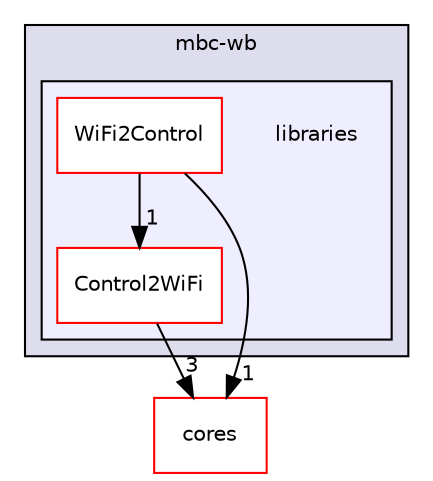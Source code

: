 digraph "libraries" {
  compound=true
  node [ fontsize="10", fontname="Helvetica"];
  edge [ labelfontsize="10", labelfontname="Helvetica"];
  subgraph clusterdir_3a5806dae95b45d5be62b597677498ea {
    graph [ bgcolor="#ddddee", pencolor="black", label="mbc-wb" fontname="Helvetica", fontsize="10", URL="dir_3a5806dae95b45d5be62b597677498ea.html"]
  subgraph clusterdir_7587beba4653cd29a136cf350c74429d {
    graph [ bgcolor="#eeeeff", pencolor="black", label="" URL="dir_7587beba4653cd29a136cf350c74429d.html"];
    dir_7587beba4653cd29a136cf350c74429d [shape=plaintext label="libraries"];
    dir_94dbaaa01efad51604e74eb5a1b42ff6 [shape=box label="Control2WiFi" color="red" fillcolor="white" style="filled" URL="dir_94dbaaa01efad51604e74eb5a1b42ff6.html"];
    dir_7faea6a4e129f28792585560ccfba1d4 [shape=box label="WiFi2Control" color="red" fillcolor="white" style="filled" URL="dir_7faea6a4e129f28792585560ccfba1d4.html"];
  }
  }
  dir_3ed91808d3d3e04a83d382eaf6658e79 [shape=box label="cores" fillcolor="white" style="filled" color="red" URL="dir_3ed91808d3d3e04a83d382eaf6658e79.html"];
  dir_7faea6a4e129f28792585560ccfba1d4->dir_3ed91808d3d3e04a83d382eaf6658e79 [headlabel="1", labeldistance=1.5 headhref="dir_000011_000009.html"];
  dir_7faea6a4e129f28792585560ccfba1d4->dir_94dbaaa01efad51604e74eb5a1b42ff6 [headlabel="1", labeldistance=1.5 headhref="dir_000011_000006.html"];
  dir_94dbaaa01efad51604e74eb5a1b42ff6->dir_3ed91808d3d3e04a83d382eaf6658e79 [headlabel="3", labeldistance=1.5 headhref="dir_000006_000009.html"];
}
